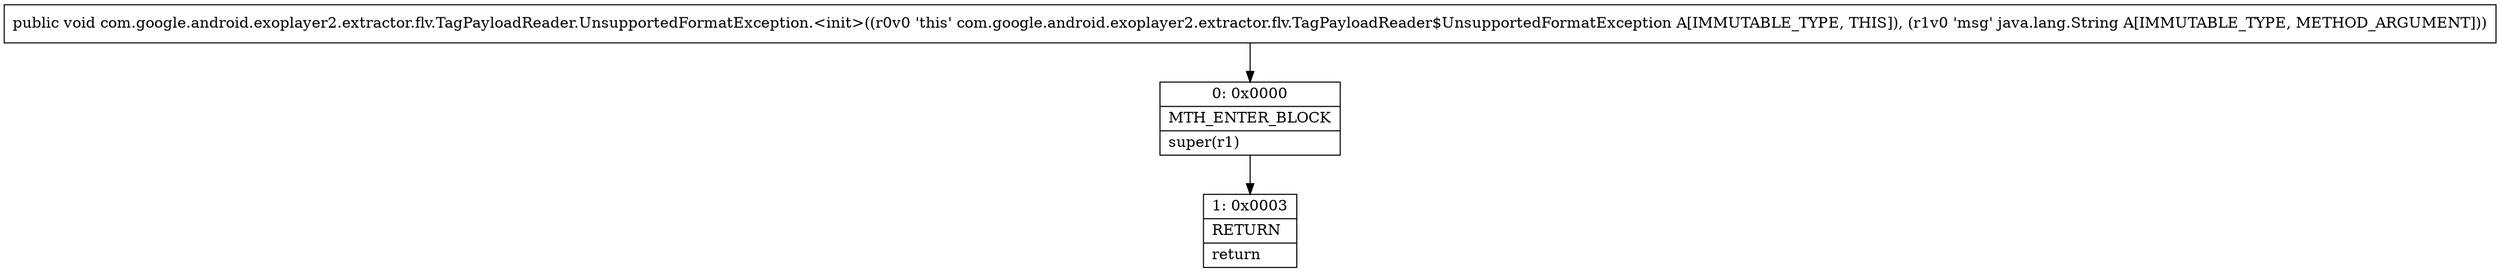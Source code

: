 digraph "CFG forcom.google.android.exoplayer2.extractor.flv.TagPayloadReader.UnsupportedFormatException.\<init\>(Ljava\/lang\/String;)V" {
Node_0 [shape=record,label="{0\:\ 0x0000|MTH_ENTER_BLOCK\l|super(r1)\l}"];
Node_1 [shape=record,label="{1\:\ 0x0003|RETURN\l|return\l}"];
MethodNode[shape=record,label="{public void com.google.android.exoplayer2.extractor.flv.TagPayloadReader.UnsupportedFormatException.\<init\>((r0v0 'this' com.google.android.exoplayer2.extractor.flv.TagPayloadReader$UnsupportedFormatException A[IMMUTABLE_TYPE, THIS]), (r1v0 'msg' java.lang.String A[IMMUTABLE_TYPE, METHOD_ARGUMENT])) }"];
MethodNode -> Node_0;
Node_0 -> Node_1;
}

